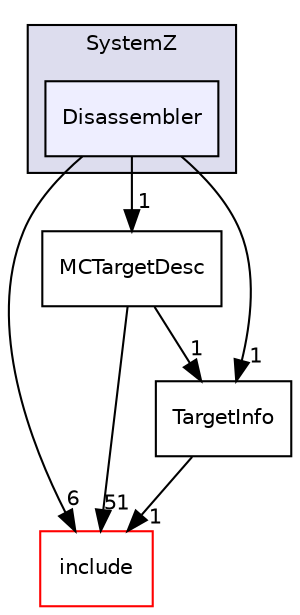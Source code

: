 digraph "lib/Target/SystemZ/Disassembler" {
  bgcolor=transparent;
  compound=true
  node [ fontsize="10", fontname="Helvetica"];
  edge [ labelfontsize="10", labelfontname="Helvetica"];
  subgraph clusterdir_243ce763aa699d4ab757f403b35b464a {
    graph [ bgcolor="#ddddee", pencolor="black", label="SystemZ" fontname="Helvetica", fontsize="10", URL="dir_243ce763aa699d4ab757f403b35b464a.html"]
  dir_c17bcc0a707afa43cbf2706a3f3151b5 [shape=box, label="Disassembler", style="filled", fillcolor="#eeeeff", pencolor="black", URL="dir_c17bcc0a707afa43cbf2706a3f3151b5.html"];
  }
  dir_d44c64559bbebec7f509842c48db8b23 [shape=box label="include" color="red" URL="dir_d44c64559bbebec7f509842c48db8b23.html"];
  dir_a44a13930a51de46d498ddb224934b5b [shape=box label="MCTargetDesc" URL="dir_a44a13930a51de46d498ddb224934b5b.html"];
  dir_2c587dc2b9bacaa496453d174acf092f [shape=box label="TargetInfo" URL="dir_2c587dc2b9bacaa496453d174acf092f.html"];
  dir_a44a13930a51de46d498ddb224934b5b->dir_d44c64559bbebec7f509842c48db8b23 [headlabel="51", labeldistance=1.5 headhref="dir_000193_000001.html"];
  dir_a44a13930a51de46d498ddb224934b5b->dir_2c587dc2b9bacaa496453d174acf092f [headlabel="1", labeldistance=1.5 headhref="dir_000193_000194.html"];
  dir_c17bcc0a707afa43cbf2706a3f3151b5->dir_d44c64559bbebec7f509842c48db8b23 [headlabel="6", labeldistance=1.5 headhref="dir_000192_000001.html"];
  dir_c17bcc0a707afa43cbf2706a3f3151b5->dir_a44a13930a51de46d498ddb224934b5b [headlabel="1", labeldistance=1.5 headhref="dir_000192_000193.html"];
  dir_c17bcc0a707afa43cbf2706a3f3151b5->dir_2c587dc2b9bacaa496453d174acf092f [headlabel="1", labeldistance=1.5 headhref="dir_000192_000194.html"];
  dir_2c587dc2b9bacaa496453d174acf092f->dir_d44c64559bbebec7f509842c48db8b23 [headlabel="1", labeldistance=1.5 headhref="dir_000194_000001.html"];
}
